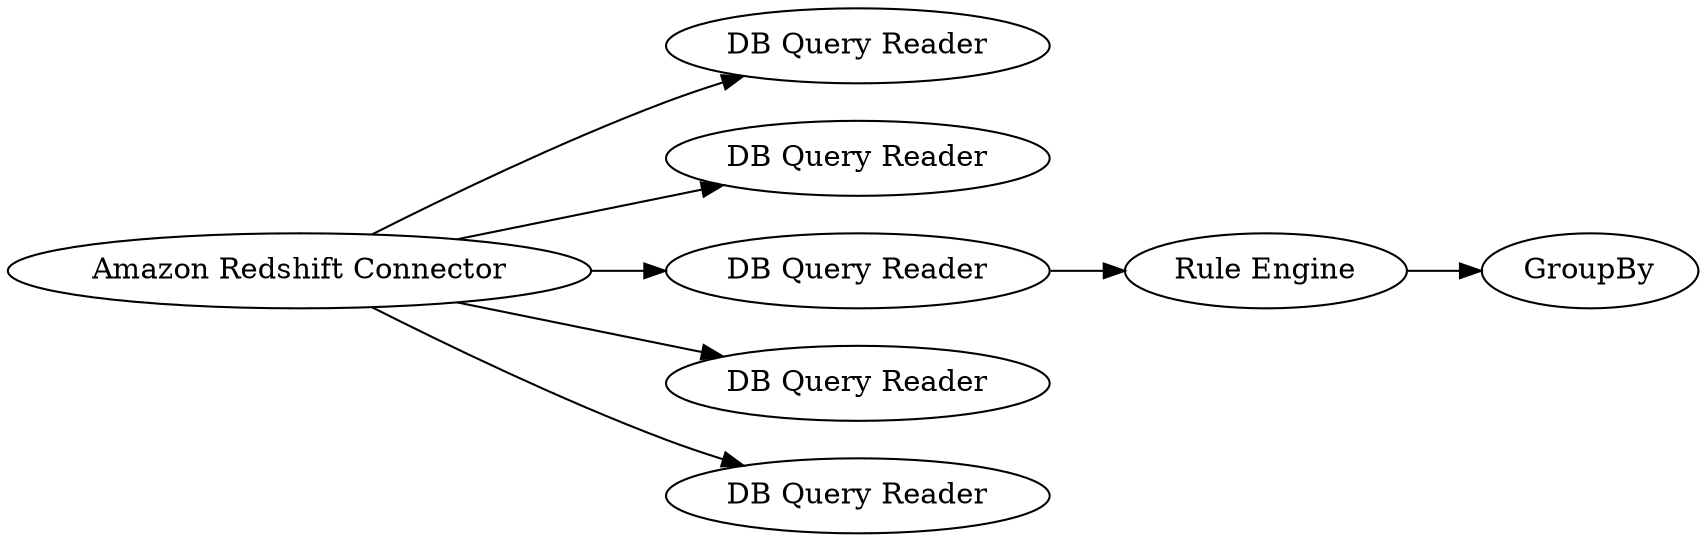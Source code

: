 digraph {
	"2963244609787953173_66" [label="Rule Engine"]
	"2963244609787953173_13" [label="DB Query Reader"]
	"2963244609787953173_67" [label=GroupBy]
	"2963244609787953173_6" [label="DB Query Reader"]
	"2963244609787953173_64" [label="DB Query Reader"]
	"2963244609787953173_5" [label="Amazon Redshift Connector"]
	"2963244609787953173_57" [label="DB Query Reader"]
	"2963244609787953173_63" [label="DB Query Reader"]
	"2963244609787953173_5" -> "2963244609787953173_6"
	"2963244609787953173_64" -> "2963244609787953173_66"
	"2963244609787953173_5" -> "2963244609787953173_64"
	"2963244609787953173_5" -> "2963244609787953173_63"
	"2963244609787953173_66" -> "2963244609787953173_67"
	"2963244609787953173_5" -> "2963244609787953173_57"
	"2963244609787953173_5" -> "2963244609787953173_13"
	rankdir=LR
}
